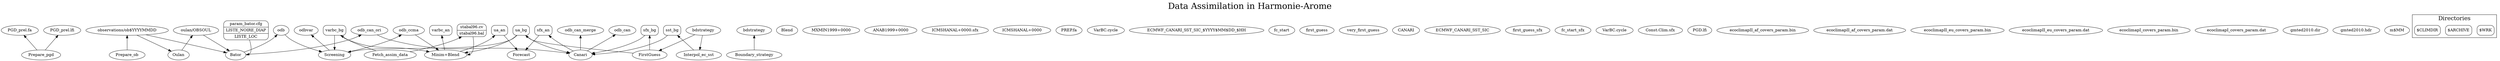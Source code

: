 digraph Harmonie {

//splines=ortho
node[target="_blank"] // All hrefs open in new tab
labelloc="t"; fontsize=30;
label="Data Assimilation in Harmonie-Arome"
rank=min		  
//-------------------------------------------
//         Tasks
//-------------------------------------------
node[type=ecflowtask]  
Prepare_pgd
Prepare_ob    
Boundary_strategy[script="Boundary_strategy.pl"] 
Bator          // split this in Bator_conv Bator_conv_sfc (and also split scr/Bator)
Oulan          
FirstGuess
Fetch_assim_data
Interpol_ec_sst
//Prep_ini_surfex
Canari      
Screening    
Minim[label="Minim+Blend"]          
Blend
Forecast       
//Archive_odb 
//Archive_host  


//------------------------------------------/
//          Files
//------------------------------------------/
node[type=ARCHIVEfile] 
MXMIN1999p0000      [label="MXMIN1999+0000"]
ANAB1999p0000       [label="ANAB1999+0000" ]
ICMSHANALp0000sfx   [label="ICMSHANAL+0000.sfx"]
ICMSHANALp0000      [label="ICMSHANAL+0000"]
PREPfa              [label="PREP.fa"]
bdstrategy_archive  [label="bdstrategy"]       
VarBC_archive       [label="VarBC.cycle"]
ECMWF_CANARI_SST_SIC_YYYYMMDD_HH[label="ECMWF_CANARI_SST_SIC_$YYYY$MM$DD_$HH"]

node[type=WRKfile] 
obYYYYMMDD          [label="observations/ob$YYYYMMDD"]
OBSOUL              [label="oulan/OBSOUL"]
odb 
odb_ccma 
odb_can_merge
odbvar
odb_can
odb_can_ori   
fc_start            
first_guess  
very_first_guess  
CANARI           
ECMWF_CANARI_SST_SIC
first_guess_sfx    
fc_start_sfx      
VarBC               [label="VarBC.cycle"]
bdstrategy       

node[type=CLIMATEfile]  //these nodes are removed in gvpr/removeCLIMATE
ConstClimsfx                    [label="Const.Clim.sfx"]
PGD_prelfa                      [label="PGD_prel.fa"]
PGD_prellfi                     [label="PGD_prel.lfi"] 
PGDlfi                          [label="PGD.lfi"] 
ecoclimapII_af_covers_parambin  [label="ecoclimapII_af_covers_param.bin"]
ecoclimapII_af_covers_paramdat  [label="ecoclimapII_af_covers_param.dat"]
ecoclimapII_eu_covers_parambin  [label="ecoclimapII_eu_covers_param.bin"]
ecoclimapII_eu_covers_paramdat  [label="ecoclimapII_eu_covers_param.dat"]
ecoclimapI_covers_parambin      [label="ecoclimapI_covers_param.bin"] 
ecoclimapI_covers_paramdat      [label="ecoclimapI_covers_param.dat"]  
gmted2010dir                    [label="gmted2010.dir"] 
gmted2010hdr                    [label="gmted2010.hdr"] 
mMM                             [label="m$MM"]

node[type=CONSTfile] //Split off namelist files?  
//LISTE_NOIRE_DIAP 
//LISTE_LOC     

node[shape=record,style=rounded, fillcolor=peru] 
stabal96cv          [label="{<f0> stabal96.cv | <f1> stabal96.bal }" ] 
//stabal96bal         [label="stabal96.bal"]
param_batorcfg      [label="{param_bator.cfg  |  LISTE_NOIRE_DIAP |  LISTE_LOC}" ]


//--------------------------------------------------------
//             Dependencies (edges) 
//--------------------------------------------------------
                                                                    Prepare_pgd       -> {PGD_prellfi, PGD_prelfa} 
                                                                    Boundary_strategy -> {bdstrategy_archive}
                                                                    Prepare_ob        -> {obYYYYMMDD }
                                                                    Fetch_assim_data  -> {varbc_bg, stabal96cv}
{obYYYYMMDD                                                    } -> Oulan             -> {OBSOUL }
{bdstrategy                                                    } -> FirstGuess        -> {ua_bg, sfx_bg}
{OBSOUL, obYYYYMMDD                                            } -> Bator             -> {odb, odb_can_ori }
{bdstrategy                                                    } -> Interpol_ec_sst   -> {sst_bg}
{ua_bg, sfx_bg , sst_bg,odb_can_ori} -> Canari            -> {sfx_an, odb_can, odb_can_merge}
{ua_bg, varbc_bg, odb                                       }           -> Screening         -> {odb_ccma, odbvar}
{odb_ccma, varbc_bg, ua_bg                                  } -> Minim             -> {ua_an, varbc_an} 
//{xbg, xan                               } -> Blend             -> {ANAB1999p0000 }
{ua_an, sfx_an                                         } -> Forecast 
// {odb_ccma, odb_can, odbvar, odb, odb_can_merge                } -> Archive_odb                                    


//----------------------------------
// "Static" input,   namelists, climate files,  etc. 
//----------------------------------
edge[type=staticinput]  
{param_batorcfg } -> Bator:e
{stabal96cv     } -> Minim:e
  



//---------------------------------------------------------------
//                   Symlinks
//---------------------------------------------------------------
//ICMSHANALp0000    -> CANARI         [label="Canari",            style=dashed]
//ICMSHANALp0000sfx -> fc_start_sfx   [label="Canari",            style=dashed]
//ICMSHANALp0000sfx -> first_guess_sfx[label="Canari",            style=dashed, constraint=false]
//ICMSHANALp0000sfx -> PREPfa         [label="Canari",            style=dashed]
//ICMSHANALp0000    -> first_guess    [label="Canari [LSMIX=T]",  style=dashed, constraint=false]
//ICMSHANALp0000    -> fc_start       [label="Canari [LSMIX=T]",  style=dashed, constraint=false]
//MXMIN1999p0000    -> fc_start       [label="Minim",             style=dashed, constraint=false]
//ANAB1999p0000     -> first_guess    [label="Blend",             style=dashed, constraint=false]
//ANAB1999p0000     -> fc_start       [label="Blend",             style=dashed]
//bdstrategy_archive-> bdstrategy     [label="Boundary_strategy", style=dashed]  // in Boundary_strategy.sms

// ECMWF_CANARI_SST_SIC is a copy of ECMWF_CANARI_SST_SIC_YYYYMMDD_HH 
//ECMWF_CANARI_SST_SIC_YYYYMMDD_HH ->  ECMWF_CANARI_SST_SIC[label="Interpol_ec_sst (cp)", style=dashed]

//-----------------------------------------------------------------
//            URL
//----------------------------------------------------------------
Prepare_ob       [href="https://hirlam.org/trac/wiki/HarmonieSystemDocumentation/ObservationPreprocessing/ObservationData"]
Canari           [href="https://hirlam.org/trac/wiki/HarmonieSystemDocumentation/Analysis/CANARI"]
Forecast         [href="https://hirlam.org/trac/wiki/HarmonieSystemDocumentation/Forecast"]
Oulan            [href="https://hirlam.org/trac/wiki/HarmonieSystemDocumentation/ObservationPreprocessing/Oulan"]
Bator            [href="https://hirlam.org/trac/wiki/HarmonieSystemDocumentation/ObservationPreprocessing/Bator"]
Minim            [href="http://www.umr-cnrm.fr/gmapdoc/IMG/pdf/ykminim45.pdf"]
Screening        [href="https://hirlam.org/trac/wiki/HarmonieSystemDocumentation/Screening"]
Boundary_strategy[href="https://hirlam.org/trac/wiki/HarmonieSystemDocumentation/40h1.1/BoundaryFilePreparation"]
stabal96cv       [href="https://hirlam.org/trac/wiki/HarmonieSystemDocumentation/Structurefunctions_ensys"]
//stabal96bal      [href="https://hirlam.org/trac/wiki/HarmonieSystemDocumentation/Structurefunctions_ensys"]
param_batorcfg   [href="https://hirlam.org/trac/wiki/HarmonieSystemDocumentation/ObservationPreprocessing/Bator#param.cfg"]
//LISTE_NOIRE_DIAP [href="https://hirlam.org/trac/wiki/HarmonieSystemDocumentation/UseofObservation"]
//LISTE_LOC        [href="https://hirlam.org/trac/wiki/HarmonieSystemDocumentation/UseofObservation"] 

// VarBC     [href="https://hirlam.org/trac/browser/trunk/harmonie/const/bias_corr/VARBC.cycle.SUMMER.00"]

subgraph cluster_legend {
 fontsize=20; label="Directories"
 WRKfile    [type=WRKfile,    label="$WRK",    tooltip="$HM_DATA/$YYYY$MM$DD_$HH"]
 ARCHIVEfile[type=ARCHIVEfile,label="$ARCHIVE",tooltip="$HM_DATA/archive/$YYYY/$MM/$DD/$HH"]
 CLIMATEfile[type=CLIMATEfile,label="$CLIMDIR",tooltip="$HM_DATA/climate"]
}



}// Digraph Harmonie

